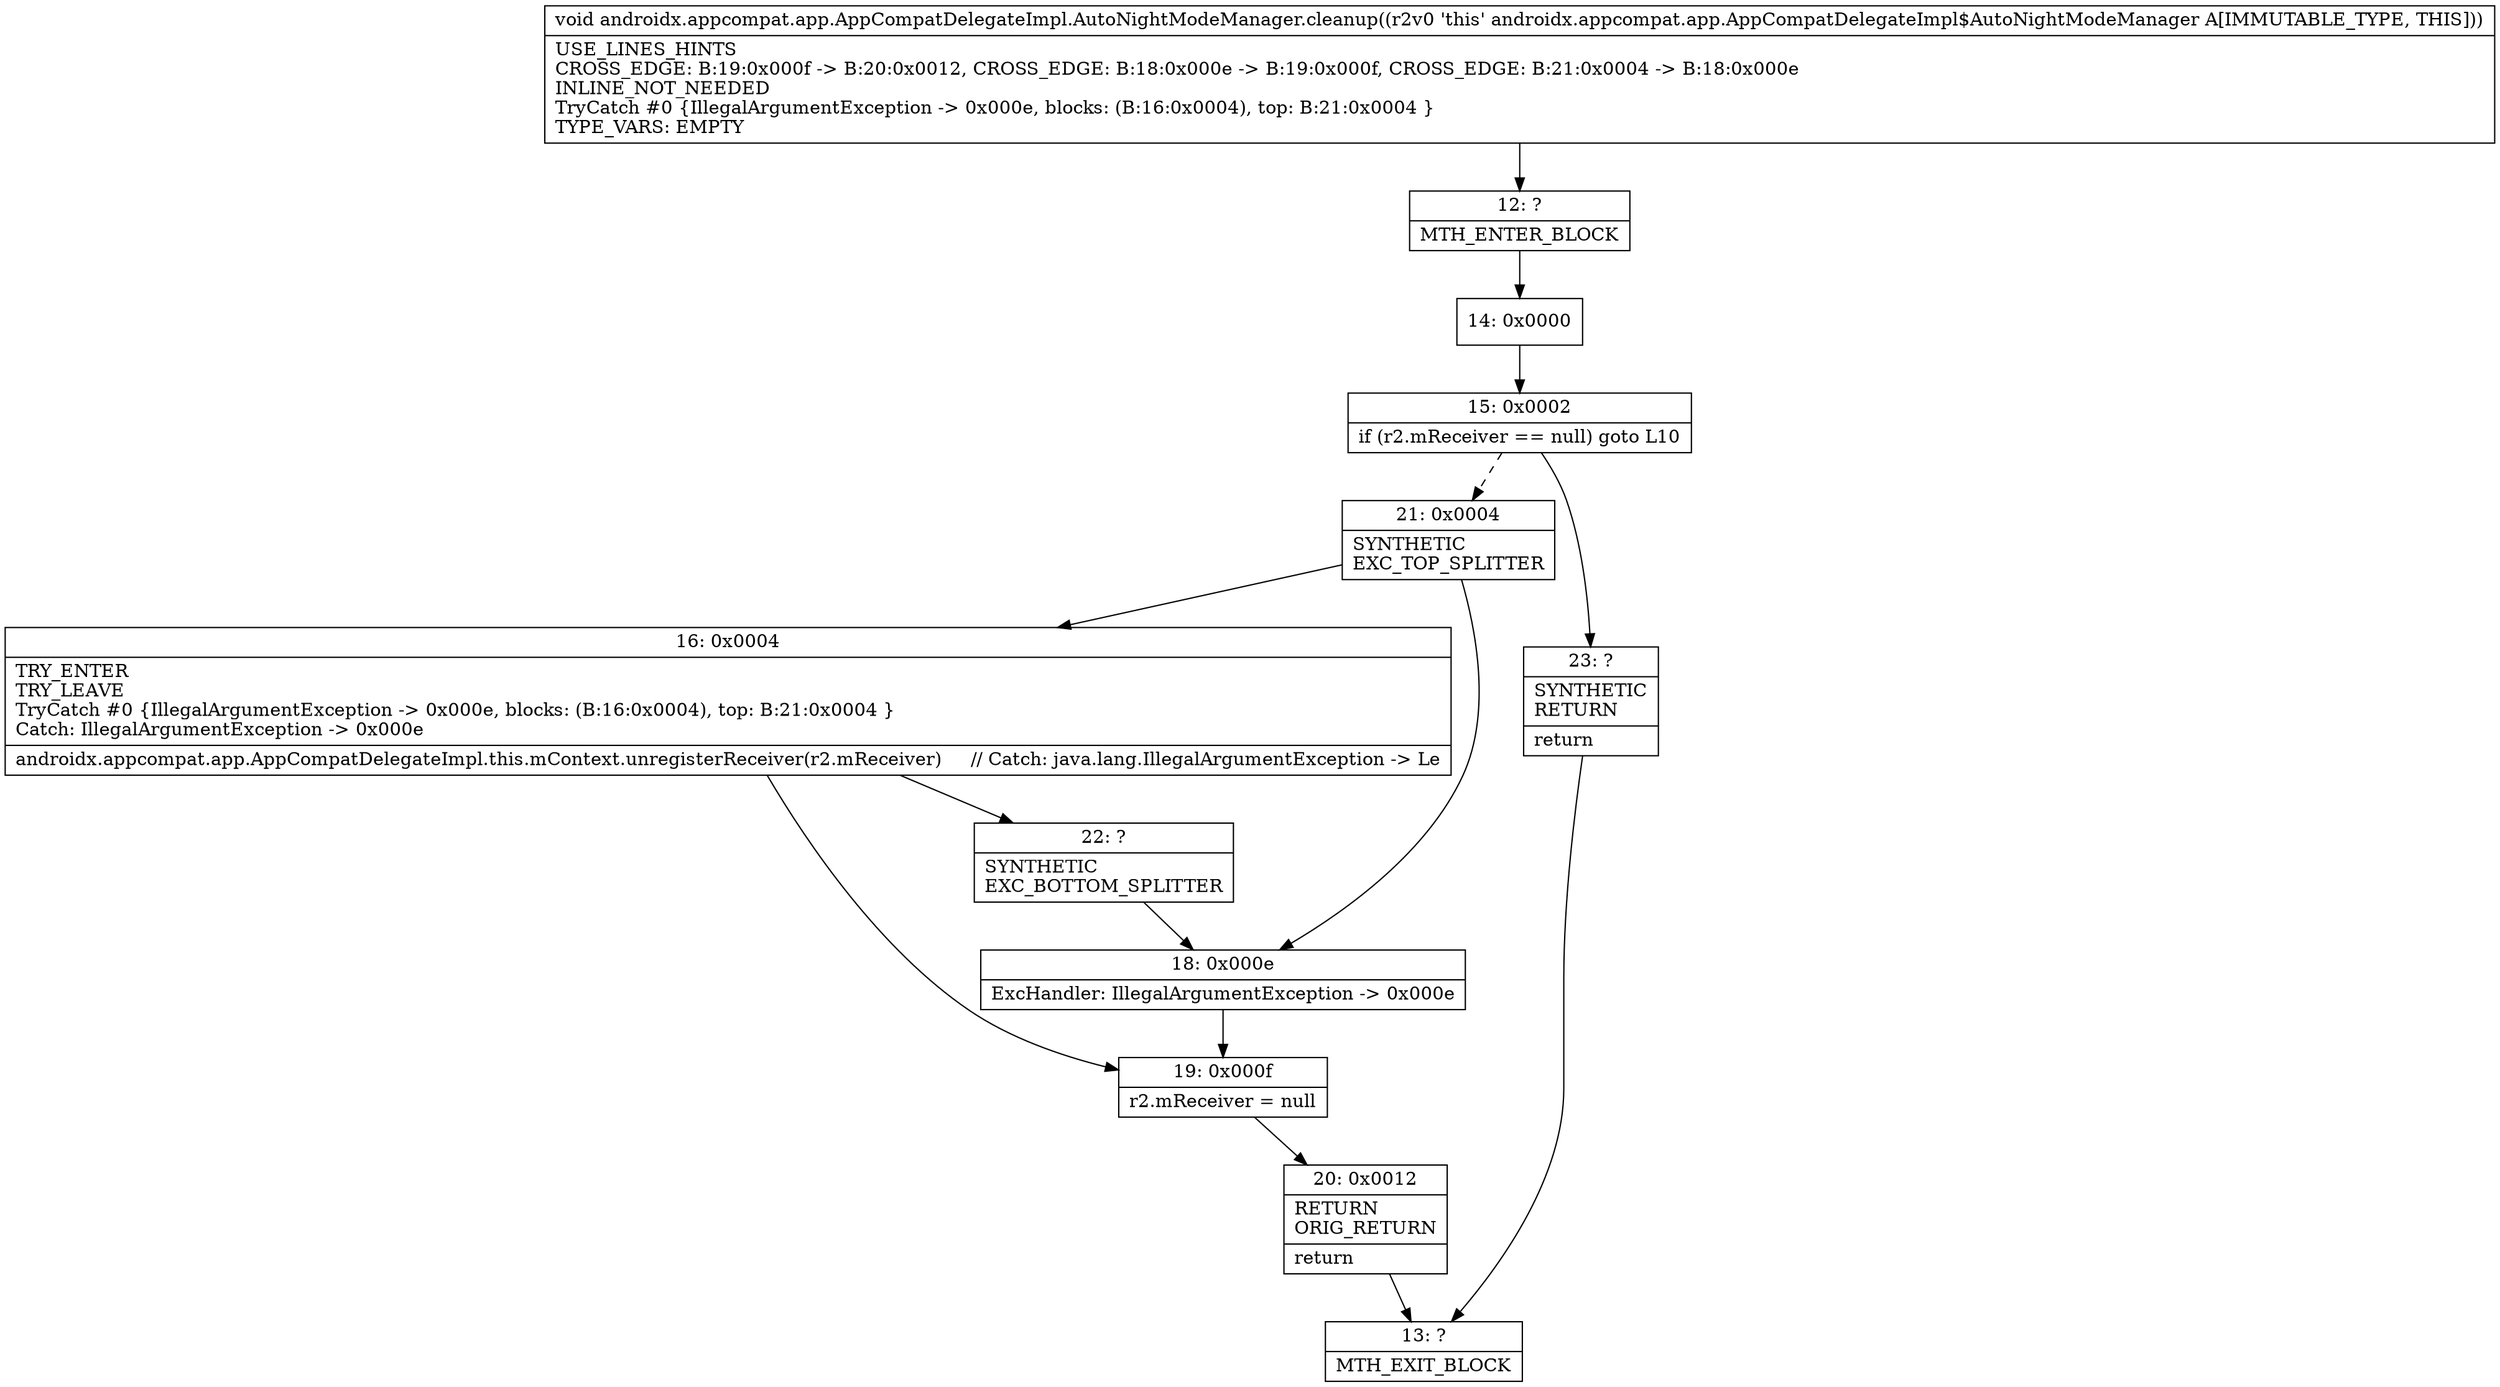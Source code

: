 digraph "CFG forandroidx.appcompat.app.AppCompatDelegateImpl.AutoNightModeManager.cleanup()V" {
Node_12 [shape=record,label="{12\:\ ?|MTH_ENTER_BLOCK\l}"];
Node_14 [shape=record,label="{14\:\ 0x0000}"];
Node_15 [shape=record,label="{15\:\ 0x0002|if (r2.mReceiver == null) goto L10\l}"];
Node_21 [shape=record,label="{21\:\ 0x0004|SYNTHETIC\lEXC_TOP_SPLITTER\l}"];
Node_16 [shape=record,label="{16\:\ 0x0004|TRY_ENTER\lTRY_LEAVE\lTryCatch #0 \{IllegalArgumentException \-\> 0x000e, blocks: (B:16:0x0004), top: B:21:0x0004 \}\lCatch: IllegalArgumentException \-\> 0x000e\l|androidx.appcompat.app.AppCompatDelegateImpl.this.mContext.unregisterReceiver(r2.mReceiver)     \/\/ Catch: java.lang.IllegalArgumentException \-\> Le\l}"];
Node_19 [shape=record,label="{19\:\ 0x000f|r2.mReceiver = null\l}"];
Node_20 [shape=record,label="{20\:\ 0x0012|RETURN\lORIG_RETURN\l|return\l}"];
Node_13 [shape=record,label="{13\:\ ?|MTH_EXIT_BLOCK\l}"];
Node_22 [shape=record,label="{22\:\ ?|SYNTHETIC\lEXC_BOTTOM_SPLITTER\l}"];
Node_18 [shape=record,label="{18\:\ 0x000e|ExcHandler: IllegalArgumentException \-\> 0x000e\l}"];
Node_23 [shape=record,label="{23\:\ ?|SYNTHETIC\lRETURN\l|return\l}"];
MethodNode[shape=record,label="{void androidx.appcompat.app.AppCompatDelegateImpl.AutoNightModeManager.cleanup((r2v0 'this' androidx.appcompat.app.AppCompatDelegateImpl$AutoNightModeManager A[IMMUTABLE_TYPE, THIS]))  | USE_LINES_HINTS\lCROSS_EDGE: B:19:0x000f \-\> B:20:0x0012, CROSS_EDGE: B:18:0x000e \-\> B:19:0x000f, CROSS_EDGE: B:21:0x0004 \-\> B:18:0x000e\lINLINE_NOT_NEEDED\lTryCatch #0 \{IllegalArgumentException \-\> 0x000e, blocks: (B:16:0x0004), top: B:21:0x0004 \}\lTYPE_VARS: EMPTY\l}"];
MethodNode -> Node_12;Node_12 -> Node_14;
Node_14 -> Node_15;
Node_15 -> Node_21[style=dashed];
Node_15 -> Node_23;
Node_21 -> Node_16;
Node_21 -> Node_18;
Node_16 -> Node_19;
Node_16 -> Node_22;
Node_19 -> Node_20;
Node_20 -> Node_13;
Node_22 -> Node_18;
Node_18 -> Node_19;
Node_23 -> Node_13;
}

